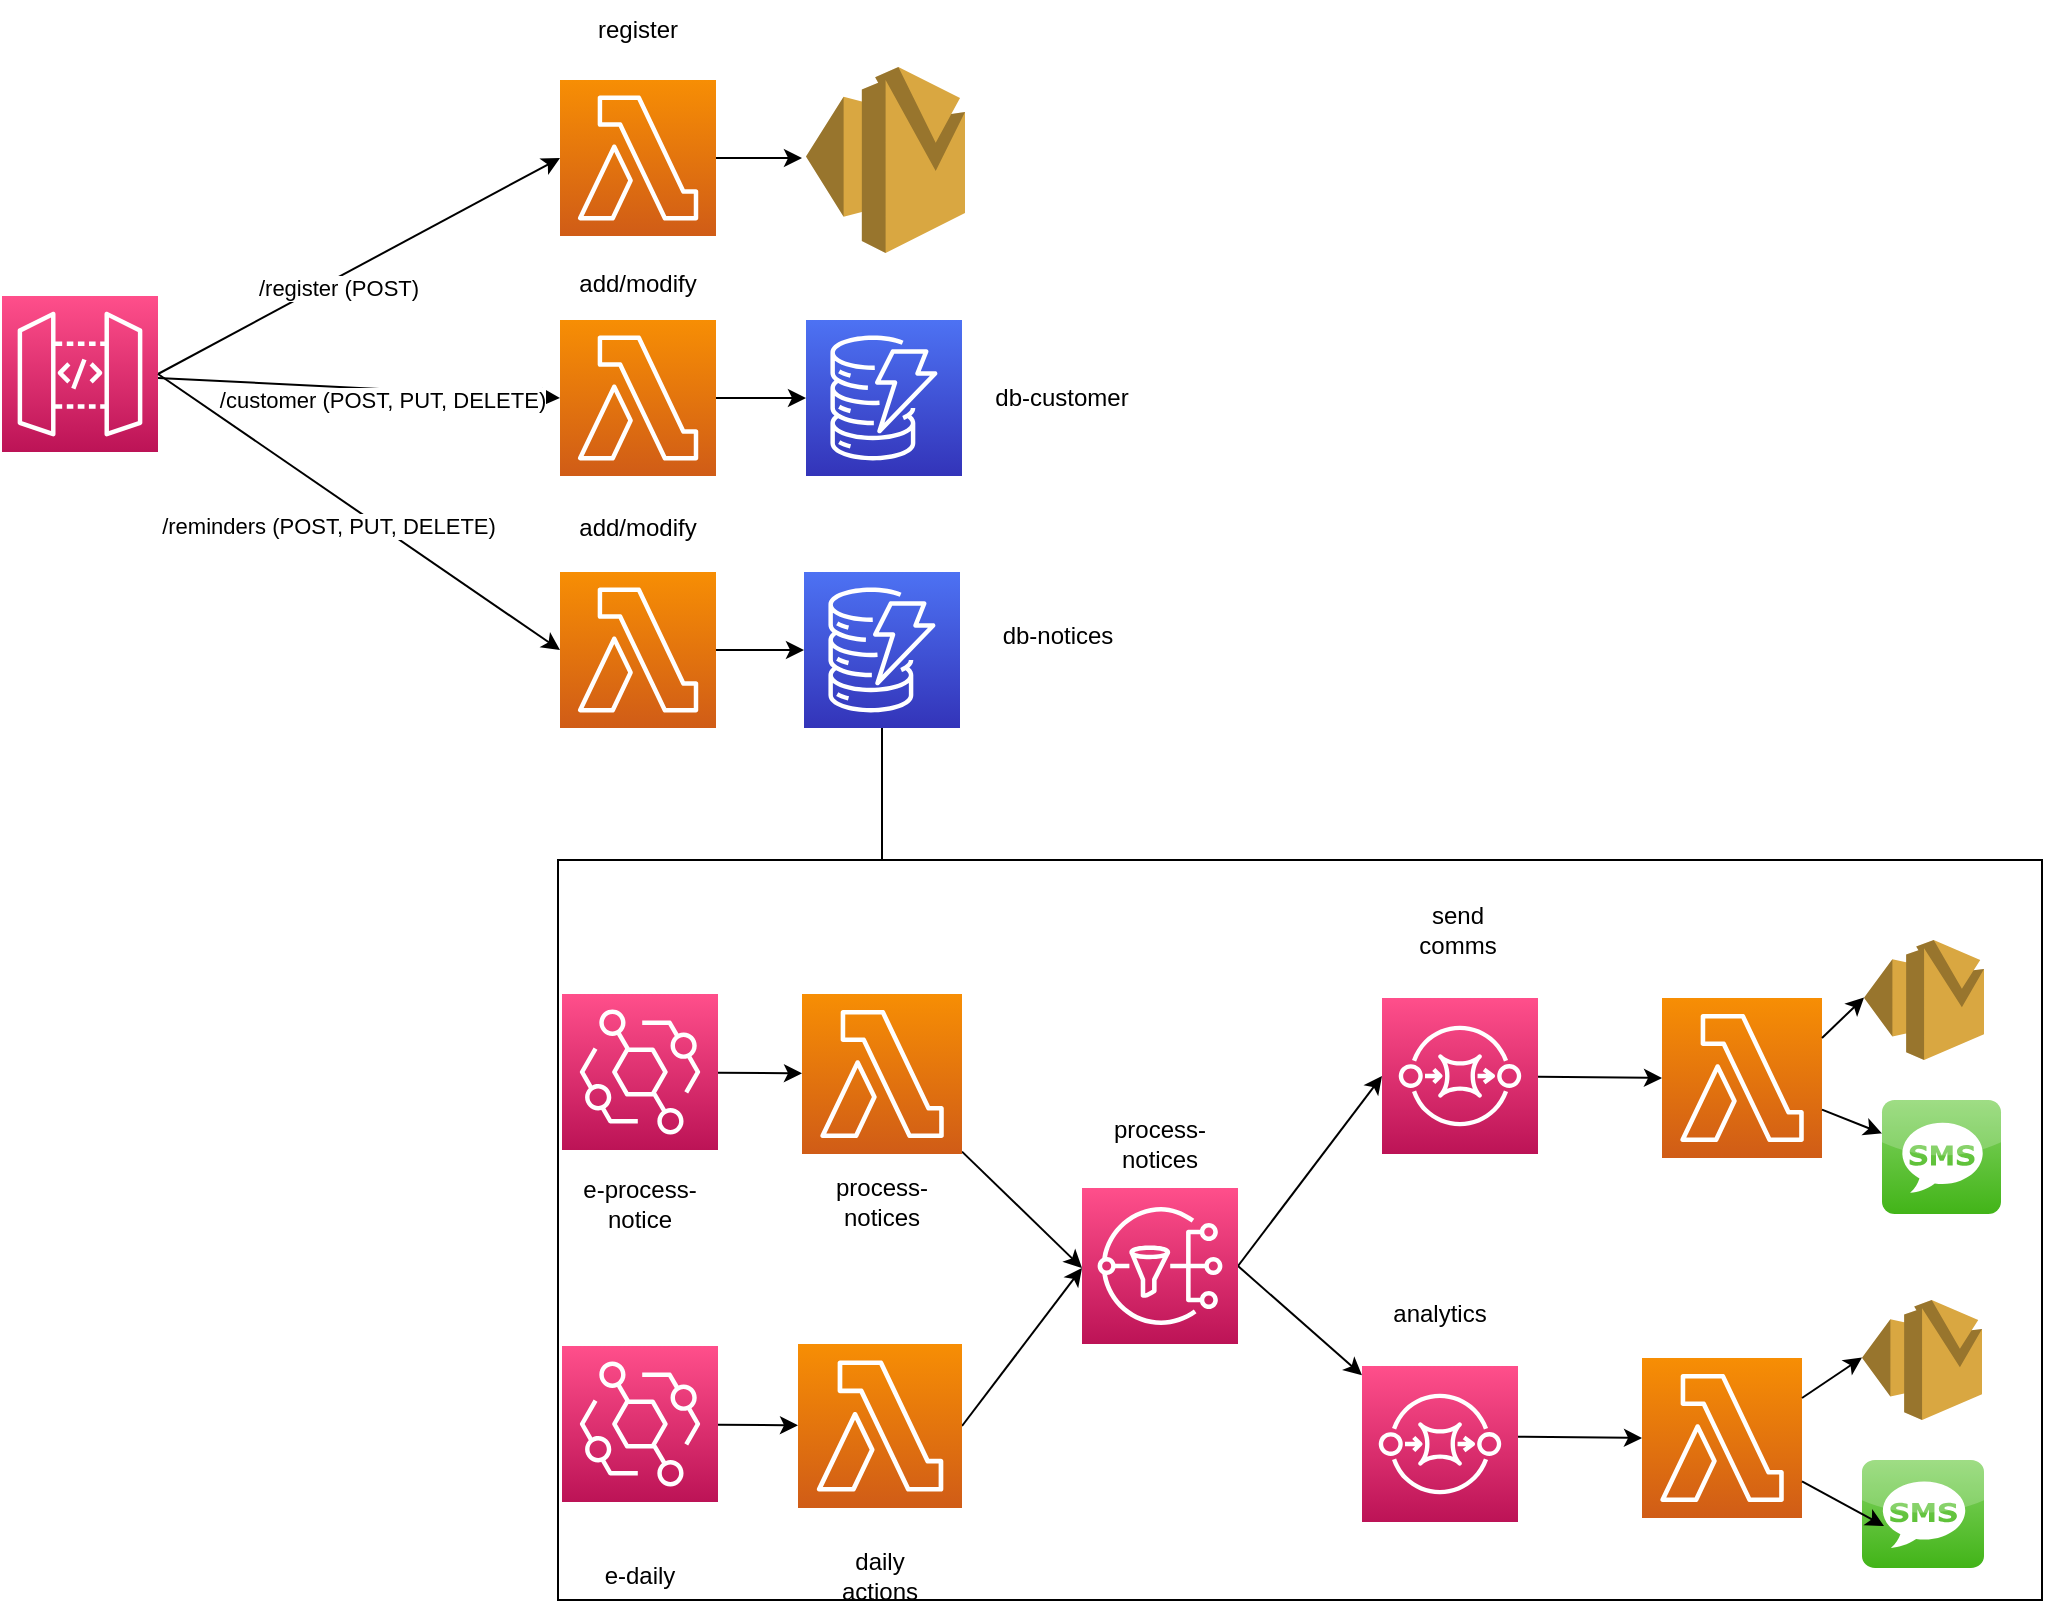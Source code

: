 <mxfile>
    <diagram id="Pf0vO4GFmKD4YVXiU6JW" name="Page-1">
        <mxGraphModel dx="1964" dy="861" grid="1" gridSize="10" guides="1" tooltips="1" connect="1" arrows="1" fold="1" page="0" pageScale="1" pageWidth="850" pageHeight="1100" background="none" math="0" shadow="0">
            <root>
                <mxCell id="0"/>
                <mxCell id="1" parent="0"/>
                <mxCell id="9" style="edgeStyle=none;html=1;exitX=1;exitY=0.5;exitDx=0;exitDy=0;exitPerimeter=0;entryX=0;entryY=0.5;entryDx=0;entryDy=0;entryPerimeter=0;" edge="1" parent="1" source="2" target="3">
                    <mxGeometry relative="1" as="geometry"/>
                </mxCell>
                <mxCell id="10" value="/register (POST)" style="edgeLabel;html=1;align=center;verticalAlign=middle;resizable=0;points=[];" vertex="1" connectable="0" parent="9">
                    <mxGeometry x="-0.13" y="-4" relative="1" as="geometry">
                        <mxPoint as="offset"/>
                    </mxGeometry>
                </mxCell>
                <mxCell id="47" value="" style="edgeStyle=none;html=1;entryX=0;entryY=0.5;entryDx=0;entryDy=0;entryPerimeter=0;" edge="1" parent="1" source="2" target="4">
                    <mxGeometry relative="1" as="geometry">
                        <mxPoint x="-563" y="307" as="targetPoint"/>
                    </mxGeometry>
                </mxCell>
                <mxCell id="48" value="/customer (POST, PUT, DELETE)" style="edgeLabel;html=1;align=center;verticalAlign=middle;resizable=0;points=[];" vertex="1" connectable="0" parent="47">
                    <mxGeometry x="0.289" y="-5" relative="1" as="geometry">
                        <mxPoint x="-17" y="-1" as="offset"/>
                    </mxGeometry>
                </mxCell>
                <mxCell id="2" value="" style="points=[[0,0,0],[0.25,0,0],[0.5,0,0],[0.75,0,0],[1,0,0],[0,1,0],[0.25,1,0],[0.5,1,0],[0.75,1,0],[1,1,0],[0,0.25,0],[0,0.5,0],[0,0.75,0],[1,0.25,0],[1,0.5,0],[1,0.75,0]];outlineConnect=0;fontColor=#232F3E;gradientColor=#FF4F8B;gradientDirection=north;fillColor=#BC1356;strokeColor=#ffffff;dashed=0;verticalLabelPosition=bottom;verticalAlign=top;align=center;html=1;fontSize=12;fontStyle=0;aspect=fixed;shape=mxgraph.aws4.resourceIcon;resIcon=mxgraph.aws4.api_gateway;" vertex="1" parent="1">
                    <mxGeometry x="-720" y="268" width="78" height="78" as="geometry"/>
                </mxCell>
                <mxCell id="30" value="" style="edgeStyle=none;html=1;" edge="1" parent="1" source="3">
                    <mxGeometry relative="1" as="geometry">
                        <mxPoint x="-320" y="199" as="targetPoint"/>
                    </mxGeometry>
                </mxCell>
                <mxCell id="3" value="" style="points=[[0,0,0],[0.25,0,0],[0.5,0,0],[0.75,0,0],[1,0,0],[0,1,0],[0.25,1,0],[0.5,1,0],[0.75,1,0],[1,1,0],[0,0.25,0],[0,0.5,0],[0,0.75,0],[1,0.25,0],[1,0.5,0],[1,0.75,0]];outlineConnect=0;fontColor=#232F3E;gradientColor=#F78E04;gradientDirection=north;fillColor=#D05C17;strokeColor=#ffffff;dashed=0;verticalLabelPosition=bottom;verticalAlign=top;align=center;html=1;fontSize=12;fontStyle=0;aspect=fixed;shape=mxgraph.aws4.resourceIcon;resIcon=mxgraph.aws4.lambda;" vertex="1" parent="1">
                    <mxGeometry x="-441" y="160" width="78" height="78" as="geometry"/>
                </mxCell>
                <mxCell id="53" value="" style="edgeStyle=none;html=1;" edge="1" parent="1" source="4" target="5">
                    <mxGeometry relative="1" as="geometry"/>
                </mxCell>
                <mxCell id="4" value="" style="points=[[0,0,0],[0.25,0,0],[0.5,0,0],[0.75,0,0],[1,0,0],[0,1,0],[0.25,1,0],[0.5,1,0],[0.75,1,0],[1,1,0],[0,0.25,0],[0,0.5,0],[0,0.75,0],[1,0.25,0],[1,0.5,0],[1,0.75,0]];outlineConnect=0;fontColor=#232F3E;gradientColor=#F78E04;gradientDirection=north;fillColor=#D05C17;strokeColor=#ffffff;dashed=0;verticalLabelPosition=bottom;verticalAlign=top;align=center;html=1;fontSize=12;fontStyle=0;aspect=fixed;shape=mxgraph.aws4.resourceIcon;resIcon=mxgraph.aws4.lambda;" vertex="1" parent="1">
                    <mxGeometry x="-441" y="280" width="78" height="78" as="geometry"/>
                </mxCell>
                <mxCell id="5" value="" style="points=[[0,0,0],[0.25,0,0],[0.5,0,0],[0.75,0,0],[1,0,0],[0,1,0],[0.25,1,0],[0.5,1,0],[0.75,1,0],[1,1,0],[0,0.25,0],[0,0.5,0],[0,0.75,0],[1,0.25,0],[1,0.5,0],[1,0.75,0]];outlineConnect=0;fontColor=#232F3E;gradientColor=#4D72F3;gradientDirection=north;fillColor=#3334B9;strokeColor=#ffffff;dashed=0;verticalLabelPosition=bottom;verticalAlign=top;align=center;html=1;fontSize=12;fontStyle=0;aspect=fixed;shape=mxgraph.aws4.resourceIcon;resIcon=mxgraph.aws4.dynamodb;" vertex="1" parent="1">
                    <mxGeometry x="-318" y="280" width="78" height="78" as="geometry"/>
                </mxCell>
                <mxCell id="11" value="register" style="text;strokeColor=none;align=center;fillColor=none;html=1;verticalAlign=middle;whiteSpace=wrap;rounded=0;" vertex="1" parent="1">
                    <mxGeometry x="-432" y="120" width="60" height="30" as="geometry"/>
                </mxCell>
                <mxCell id="12" style="edgeStyle=none;html=1;entryX=0;entryY=0.5;entryDx=0;entryDy=0;entryPerimeter=0;exitX=1;exitY=0.5;exitDx=0;exitDy=0;exitPerimeter=0;" edge="1" parent="1" source="2" target="43">
                    <mxGeometry relative="1" as="geometry">
                        <mxPoint x="-630" y="310" as="sourcePoint"/>
                        <mxPoint x="-470" y="253" as="targetPoint"/>
                    </mxGeometry>
                </mxCell>
                <mxCell id="13" value="/reminders (POST, PUT, DELETE)" style="edgeLabel;html=1;align=center;verticalAlign=middle;resizable=0;points=[];" vertex="1" connectable="0" parent="12">
                    <mxGeometry x="-0.13" y="-4" relative="1" as="geometry">
                        <mxPoint y="12" as="offset"/>
                    </mxGeometry>
                </mxCell>
                <mxCell id="17" value="" style="outlineConnect=0;dashed=0;verticalLabelPosition=bottom;verticalAlign=top;align=center;html=1;shape=mxgraph.aws3.ses;fillColor=#D9A741;gradientColor=none;" vertex="1" parent="1">
                    <mxGeometry x="-318" y="153.5" width="79.5" height="93" as="geometry"/>
                </mxCell>
                <mxCell id="77" value="" style="edgeStyle=none;html=1;" edge="1" parent="1" source="43" target="50">
                    <mxGeometry relative="1" as="geometry"/>
                </mxCell>
                <mxCell id="43" value="" style="points=[[0,0,0],[0.25,0,0],[0.5,0,0],[0.75,0,0],[1,0,0],[0,1,0],[0.25,1,0],[0.5,1,0],[0.75,1,0],[1,1,0],[0,0.25,0],[0,0.5,0],[0,0.75,0],[1,0.25,0],[1,0.5,0],[1,0.75,0]];outlineConnect=0;fontColor=#232F3E;gradientColor=#F78E04;gradientDirection=north;fillColor=#D05C17;strokeColor=#ffffff;dashed=0;verticalLabelPosition=bottom;verticalAlign=top;align=center;html=1;fontSize=12;fontStyle=0;aspect=fixed;shape=mxgraph.aws4.resourceIcon;resIcon=mxgraph.aws4.lambda;" vertex="1" parent="1">
                    <mxGeometry x="-441" y="406" width="78" height="78" as="geometry"/>
                </mxCell>
                <mxCell id="44" value="add/modify" style="text;strokeColor=none;align=center;fillColor=none;html=1;verticalAlign=middle;whiteSpace=wrap;rounded=0;" vertex="1" parent="1">
                    <mxGeometry x="-432" y="246.5" width="60" height="30" as="geometry"/>
                </mxCell>
                <mxCell id="45" value="add/modify" style="text;strokeColor=none;align=center;fillColor=none;html=1;verticalAlign=middle;whiteSpace=wrap;rounded=0;" vertex="1" parent="1">
                    <mxGeometry x="-432" y="369" width="60" height="30" as="geometry"/>
                </mxCell>
                <mxCell id="49" value="db-customer" style="text;strokeColor=none;align=center;fillColor=none;html=1;verticalAlign=middle;whiteSpace=wrap;rounded=0;" vertex="1" parent="1">
                    <mxGeometry x="-230" y="304" width="80" height="30" as="geometry"/>
                </mxCell>
                <mxCell id="52" value="" style="edgeStyle=none;html=1;" edge="1" parent="1" source="50" target="24">
                    <mxGeometry relative="1" as="geometry"/>
                </mxCell>
                <mxCell id="50" value="" style="points=[[0,0,0],[0.25,0,0],[0.5,0,0],[0.75,0,0],[1,0,0],[0,1,0],[0.25,1,0],[0.5,1,0],[0.75,1,0],[1,1,0],[0,0.25,0],[0,0.5,0],[0,0.75,0],[1,0.25,0],[1,0.5,0],[1,0.75,0]];outlineConnect=0;fontColor=#232F3E;gradientColor=#4D72F3;gradientDirection=north;fillColor=#3334B9;strokeColor=#ffffff;dashed=0;verticalLabelPosition=bottom;verticalAlign=top;align=center;html=1;fontSize=12;fontStyle=0;aspect=fixed;shape=mxgraph.aws4.resourceIcon;resIcon=mxgraph.aws4.dynamodb;" vertex="1" parent="1">
                    <mxGeometry x="-319" y="406" width="78" height="78" as="geometry"/>
                </mxCell>
                <mxCell id="51" value="db-notices" style="text;strokeColor=none;align=center;fillColor=none;html=1;verticalAlign=middle;whiteSpace=wrap;rounded=0;" vertex="1" parent="1">
                    <mxGeometry x="-232" y="423" width="80" height="30" as="geometry"/>
                </mxCell>
                <mxCell id="69" value="" style="group;rounded=1;strokeWidth=3;perimeterSpacing=3;" vertex="1" connectable="0" parent="1">
                    <mxGeometry x="-440" y="550" width="740" height="373" as="geometry"/>
                </mxCell>
                <mxCell id="78" value="" style="whiteSpace=wrap;html=1;" vertex="1" parent="69">
                    <mxGeometry x="-2" width="742" height="370" as="geometry"/>
                </mxCell>
                <mxCell id="6" value="" style="points=[[0,0,0],[0.25,0,0],[0.5,0,0],[0.75,0,0],[1,0,0],[0,1,0],[0.25,1,0],[0.5,1,0],[0.75,1,0],[1,1,0],[0,0.25,0],[0,0.5,0],[0,0.75,0],[1,0.25,0],[1,0.5,0],[1,0.75,0]];outlineConnect=0;fontColor=#232F3E;gradientColor=#FF4F8B;gradientDirection=north;fillColor=#BC1356;strokeColor=#ffffff;dashed=0;verticalLabelPosition=bottom;verticalAlign=top;align=center;html=1;fontSize=12;fontStyle=0;aspect=fixed;shape=mxgraph.aws4.resourceIcon;resIcon=mxgraph.aws4.eventbridge;" vertex="1" parent="69">
                    <mxGeometry y="67" width="78" height="78" as="geometry"/>
                </mxCell>
                <mxCell id="22" value="e-process-notice" style="text;strokeColor=none;align=center;fillColor=none;html=1;verticalAlign=middle;whiteSpace=wrap;rounded=0;" vertex="1" parent="69">
                    <mxGeometry x="9" y="157" width="60" height="30" as="geometry"/>
                </mxCell>
                <mxCell id="27" value="" style="edgeStyle=none;html=1;entryX=0;entryY=0.5;entryDx=0;entryDy=0;entryPerimeter=0;" edge="1" parent="69" source="24">
                    <mxGeometry relative="1" as="geometry">
                        <mxPoint x="260" y="204" as="targetPoint"/>
                    </mxGeometry>
                </mxCell>
                <mxCell id="24" value="" style="points=[[0,0,0],[0.25,0,0],[0.5,0,0],[0.75,0,0],[1,0,0],[0,1,0],[0.25,1,0],[0.5,1,0],[0.75,1,0],[1,1,0],[0,0.25,0],[0,0.5,0],[0,0.75,0],[1,0.25,0],[1,0.5,0],[1,0.75,0]];outlineConnect=0;fontColor=#232F3E;gradientColor=#F78E04;gradientDirection=north;fillColor=#D05C17;strokeColor=#ffffff;dashed=0;verticalLabelPosition=bottom;verticalAlign=top;align=center;html=1;fontSize=12;fontStyle=0;aspect=fixed;shape=mxgraph.aws4.resourceIcon;resIcon=mxgraph.aws4.lambda;" vertex="1" parent="69">
                    <mxGeometry x="120" y="67" width="80" height="80" as="geometry"/>
                </mxCell>
                <mxCell id="32" value="" style="edgeStyle=none;html=1;" edge="1" parent="69" source="6" target="24">
                    <mxGeometry relative="1" as="geometry"/>
                </mxCell>
                <mxCell id="26" value="process-notices" style="text;strokeColor=none;align=center;fillColor=none;html=1;verticalAlign=middle;whiteSpace=wrap;rounded=0;" vertex="1" parent="69">
                    <mxGeometry x="130" y="156" width="60" height="30" as="geometry"/>
                </mxCell>
                <mxCell id="29" value="process-notices" style="text;strokeColor=none;align=center;fillColor=none;html=1;verticalAlign=middle;whiteSpace=wrap;rounded=0;" vertex="1" parent="69">
                    <mxGeometry x="269" y="127" width="60" height="30" as="geometry"/>
                </mxCell>
                <mxCell id="33" value="" style="points=[[0,0,0],[0.25,0,0],[0.5,0,0],[0.75,0,0],[1,0,0],[0,1,0],[0.25,1,0],[0.5,1,0],[0.75,1,0],[1,1,0],[0,0.25,0],[0,0.5,0],[0,0.75,0],[1,0.25,0],[1,0.5,0],[1,0.75,0]];outlineConnect=0;fontColor=#232F3E;gradientColor=#F78E04;gradientDirection=north;fillColor=#D05C17;strokeColor=#ffffff;dashed=0;verticalLabelPosition=bottom;verticalAlign=top;align=center;html=1;fontSize=12;fontStyle=0;aspect=fixed;shape=mxgraph.aws4.resourceIcon;resIcon=mxgraph.aws4.lambda;" vertex="1" parent="69">
                    <mxGeometry x="550" y="69" width="80" height="80" as="geometry"/>
                </mxCell>
                <mxCell id="36" value="" style="outlineConnect=0;dashed=0;verticalLabelPosition=bottom;verticalAlign=top;align=center;html=1;shape=mxgraph.aws3.ses;fillColor=#D9A741;gradientColor=none;" vertex="1" parent="69">
                    <mxGeometry x="651" y="40" width="60" height="60" as="geometry"/>
                </mxCell>
                <mxCell id="37" value="" style="edgeStyle=none;html=1;entryX=0;entryY=0.48;entryDx=0;entryDy=0;entryPerimeter=0;exitX=1;exitY=0.25;exitDx=0;exitDy=0;exitPerimeter=0;" edge="1" parent="69" source="33" target="36">
                    <mxGeometry relative="1" as="geometry">
                        <mxPoint x="580" y="-41.724" as="targetPoint"/>
                    </mxGeometry>
                </mxCell>
                <mxCell id="38" value="" style="dashed=0;outlineConnect=0;html=1;align=center;labelPosition=center;verticalLabelPosition=bottom;verticalAlign=top;shape=mxgraph.webicons.sms;fillColor=#86D466;gradientColor=#42B418" vertex="1" parent="69">
                    <mxGeometry x="660" y="120" width="59.5" height="57" as="geometry"/>
                </mxCell>
                <mxCell id="39" value="" style="edgeStyle=none;html=1;" edge="1" parent="69" source="33" target="38">
                    <mxGeometry relative="1" as="geometry"/>
                </mxCell>
                <mxCell id="79" value="" style="edgeStyle=none;html=1;" edge="1" parent="69" source="54" target="56">
                    <mxGeometry relative="1" as="geometry"/>
                </mxCell>
                <mxCell id="54" value="" style="points=[[0,0,0],[0.25,0,0],[0.5,0,0],[0.75,0,0],[1,0,0],[0,1,0],[0.25,1,0],[0.5,1,0],[0.75,1,0],[1,1,0],[0,0.25,0],[0,0.5,0],[0,0.75,0],[1,0.25,0],[1,0.5,0],[1,0.75,0]];outlineConnect=0;fontColor=#232F3E;gradientColor=#FF4F8B;gradientDirection=north;fillColor=#BC1356;strokeColor=#ffffff;dashed=0;verticalLabelPosition=bottom;verticalAlign=top;align=center;html=1;fontSize=12;fontStyle=0;aspect=fixed;shape=mxgraph.aws4.resourceIcon;resIcon=mxgraph.aws4.eventbridge;" vertex="1" parent="69">
                    <mxGeometry y="243" width="78" height="78" as="geometry"/>
                </mxCell>
                <mxCell id="55" value="e-daily" style="text;strokeColor=none;align=center;fillColor=none;html=1;verticalAlign=middle;whiteSpace=wrap;rounded=0;" vertex="1" parent="69">
                    <mxGeometry x="9" y="343" width="60" height="30" as="geometry"/>
                </mxCell>
                <mxCell id="60" style="edgeStyle=none;html=1;exitX=1;exitY=0.5;exitDx=0;exitDy=0;exitPerimeter=0;entryX=0;entryY=0.5;entryDx=0;entryDy=0;entryPerimeter=0;" edge="1" parent="69" source="56">
                    <mxGeometry relative="1" as="geometry">
                        <mxPoint x="260" y="204" as="targetPoint"/>
                    </mxGeometry>
                </mxCell>
                <mxCell id="56" value="" style="points=[[0,0,0],[0.25,0,0],[0.5,0,0],[0.75,0,0],[1,0,0],[0,1,0],[0.25,1,0],[0.5,1,0],[0.75,1,0],[1,1,0],[0,0.25,0],[0,0.5,0],[0,0.75,0],[1,0.25,0],[1,0.5,0],[1,0.75,0]];outlineConnect=0;fontColor=#232F3E;gradientColor=#F78E04;gradientDirection=north;fillColor=#D05C17;strokeColor=#ffffff;dashed=0;verticalLabelPosition=bottom;verticalAlign=top;align=center;html=1;fontSize=12;fontStyle=0;aspect=fixed;shape=mxgraph.aws4.resourceIcon;resIcon=mxgraph.aws4.lambda;" vertex="1" parent="69">
                    <mxGeometry x="118" y="242" width="82" height="82" as="geometry"/>
                </mxCell>
                <mxCell id="57" value="daily actions" style="text;strokeColor=none;align=center;fillColor=none;html=1;verticalAlign=middle;whiteSpace=wrap;rounded=0;" vertex="1" parent="69">
                    <mxGeometry x="129" y="343" width="60" height="30" as="geometry"/>
                </mxCell>
                <mxCell id="64" value="" style="edgeStyle=none;html=1;entryX=0;entryY=0.5;entryDx=0;entryDy=0;entryPerimeter=0;" edge="1" parent="69" source="58" target="33">
                    <mxGeometry relative="1" as="geometry"/>
                </mxCell>
                <mxCell id="58" value="" style="sketch=0;points=[[0,0,0],[0.25,0,0],[0.5,0,0],[0.75,0,0],[1,0,0],[0,1,0],[0.25,1,0],[0.5,1,0],[0.75,1,0],[1,1,0],[0,0.25,0],[0,0.5,0],[0,0.75,0],[1,0.25,0],[1,0.5,0],[1,0.75,0]];outlineConnect=0;fontColor=#232F3E;gradientColor=#FF4F8B;gradientDirection=north;fillColor=#BC1356;strokeColor=#ffffff;dashed=0;verticalLabelPosition=bottom;verticalAlign=top;align=center;html=1;fontSize=12;fontStyle=0;aspect=fixed;shape=mxgraph.aws4.resourceIcon;resIcon=mxgraph.aws4.sqs;" vertex="1" parent="69">
                    <mxGeometry x="410" y="69" width="78" height="78" as="geometry"/>
                </mxCell>
                <mxCell id="63" style="edgeStyle=none;html=1;entryX=0;entryY=0.5;entryDx=0;entryDy=0;entryPerimeter=0;exitX=1;exitY=0.5;exitDx=0;exitDy=0;exitPerimeter=0;" edge="1" parent="69" source="76" target="58">
                    <mxGeometry relative="1" as="geometry">
                        <mxPoint x="341" y="185" as="sourcePoint"/>
                    </mxGeometry>
                </mxCell>
                <mxCell id="59" value="" style="sketch=0;points=[[0,0,0],[0.25,0,0],[0.5,0,0],[0.75,0,0],[1,0,0],[0,1,0],[0.25,1,0],[0.5,1,0],[0.75,1,0],[1,1,0],[0,0.25,0],[0,0.5,0],[0,0.75,0],[1,0.25,0],[1,0.5,0],[1,0.75,0]];outlineConnect=0;fontColor=#232F3E;gradientColor=#FF4F8B;gradientDirection=north;fillColor=#BC1356;strokeColor=#ffffff;dashed=0;verticalLabelPosition=bottom;verticalAlign=top;align=center;html=1;fontSize=12;fontStyle=0;aspect=fixed;shape=mxgraph.aws4.resourceIcon;resIcon=mxgraph.aws4.sqs;" vertex="1" parent="69">
                    <mxGeometry x="400" y="253" width="78" height="78" as="geometry"/>
                </mxCell>
                <mxCell id="62" value="" style="edgeStyle=none;html=1;exitX=1;exitY=0.5;exitDx=0;exitDy=0;exitPerimeter=0;" edge="1" parent="69" source="76" target="59">
                    <mxGeometry relative="1" as="geometry">
                        <mxPoint x="341" y="210" as="sourcePoint"/>
                    </mxGeometry>
                </mxCell>
                <mxCell id="68" value="analytics" style="text;strokeColor=none;align=center;fillColor=none;html=1;verticalAlign=middle;whiteSpace=wrap;rounded=0;" vertex="1" parent="69">
                    <mxGeometry x="409" y="212" width="60" height="30" as="geometry"/>
                </mxCell>
                <mxCell id="35" value="send comms" style="text;strokeColor=none;align=center;fillColor=none;html=1;verticalAlign=middle;whiteSpace=wrap;rounded=0;" vertex="1" parent="69">
                    <mxGeometry x="418" y="20" width="60" height="30" as="geometry"/>
                </mxCell>
                <mxCell id="70" value="" style="edgeStyle=none;html=1;entryX=0;entryY=0.5;entryDx=0;entryDy=0;entryPerimeter=0;" edge="1" target="71" parent="69">
                    <mxGeometry relative="1" as="geometry">
                        <mxPoint x="478" y="288.386" as="sourcePoint"/>
                    </mxGeometry>
                </mxCell>
                <mxCell id="71" value="" style="points=[[0,0,0],[0.25,0,0],[0.5,0,0],[0.75,0,0],[1,0,0],[0,1,0],[0.25,1,0],[0.5,1,0],[0.75,1,0],[1,1,0],[0,0.25,0],[0,0.5,0],[0,0.75,0],[1,0.25,0],[1,0.5,0],[1,0.75,0]];outlineConnect=0;fontColor=#232F3E;gradientColor=#F78E04;gradientDirection=north;fillColor=#D05C17;strokeColor=#ffffff;dashed=0;verticalLabelPosition=bottom;verticalAlign=top;align=center;html=1;fontSize=12;fontStyle=0;aspect=fixed;shape=mxgraph.aws4.resourceIcon;resIcon=mxgraph.aws4.lambda;" vertex="1" parent="69">
                    <mxGeometry x="540" y="249" width="80" height="80" as="geometry"/>
                </mxCell>
                <mxCell id="72" value="" style="edgeStyle=none;html=1;entryX=0;entryY=0.48;entryDx=0;entryDy=0;entryPerimeter=0;exitX=1;exitY=0.25;exitDx=0;exitDy=0;exitPerimeter=0;" edge="1" source="71" target="73" parent="69">
                    <mxGeometry relative="1" as="geometry">
                        <mxPoint x="1011" y="-411.724" as="targetPoint"/>
                    </mxGeometry>
                </mxCell>
                <mxCell id="73" value="" style="outlineConnect=0;dashed=0;verticalLabelPosition=bottom;verticalAlign=top;align=center;html=1;shape=mxgraph.aws3.ses;fillColor=#D9A741;gradientColor=none;" vertex="1" parent="69">
                    <mxGeometry x="650" y="220" width="60" height="60" as="geometry"/>
                </mxCell>
                <mxCell id="74" value="" style="dashed=0;outlineConnect=0;html=1;align=center;labelPosition=center;verticalLabelPosition=bottom;verticalAlign=top;shape=mxgraph.webicons.sms;fillColor=#86D466;gradientColor=#42B418" vertex="1" parent="69">
                    <mxGeometry x="650" y="300" width="61" height="54" as="geometry"/>
                </mxCell>
                <mxCell id="75" value="" style="edgeStyle=none;html=1;" edge="1" source="71" parent="69">
                    <mxGeometry relative="1" as="geometry">
                        <mxPoint x="661" y="333" as="targetPoint"/>
                    </mxGeometry>
                </mxCell>
                <mxCell id="76" value="" style="sketch=0;points=[[0,0,0],[0.25,0,0],[0.5,0,0],[0.75,0,0],[1,0,0],[0,1,0],[0.25,1,0],[0.5,1,0],[0.75,1,0],[1,1,0],[0,0.25,0],[0,0.5,0],[0,0.75,0],[1,0.25,0],[1,0.5,0],[1,0.75,0]];outlineConnect=0;fontColor=#232F3E;gradientColor=#FF4F8B;gradientDirection=north;fillColor=#BC1356;strokeColor=#ffffff;dashed=0;verticalLabelPosition=bottom;verticalAlign=top;align=center;html=1;fontSize=12;fontStyle=0;aspect=fixed;shape=mxgraph.aws4.resourceIcon;resIcon=mxgraph.aws4.sns;" vertex="1" parent="69">
                    <mxGeometry x="260" y="164" width="78" height="78" as="geometry"/>
                </mxCell>
            </root>
        </mxGraphModel>
    </diagram>
</mxfile>